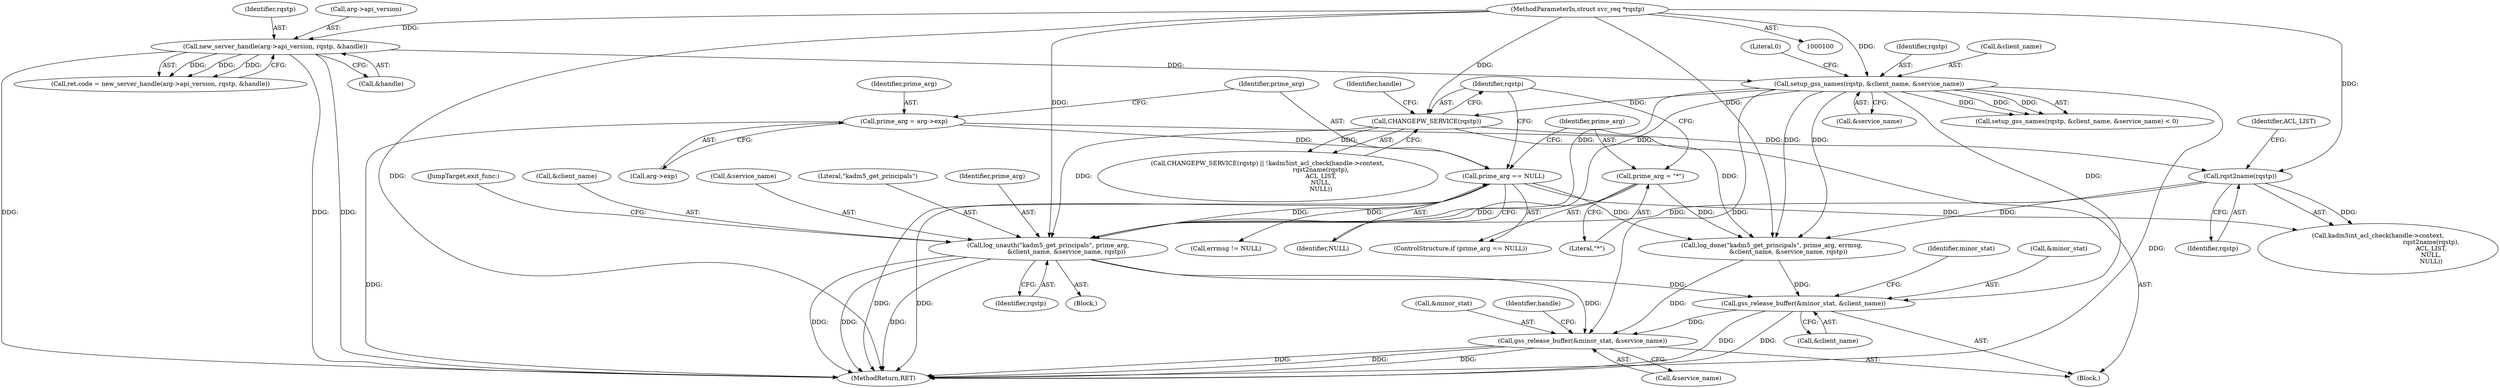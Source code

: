 digraph "0_krb5_83ed75feba32e46f736fcce0d96a0445f29b96c2_11@pointer" {
"1000202" [label="(Call,log_unauth(\"kadm5_get_principals\", prime_arg,\n                   &client_name, &service_name, rqstp))"];
"1000179" [label="(Call,prime_arg = \"*\")"];
"1000176" [label="(Call,prime_arg == NULL)"];
"1000170" [label="(Call,prime_arg = arg->exp)"];
"1000156" [label="(Call,setup_gss_names(rqstp, &client_name, &service_name))"];
"1000129" [label="(Call,new_server_handle(arg->api_version, rqstp, &handle))"];
"1000102" [label="(MethodParameterIn,struct svc_req *rqstp)"];
"1000184" [label="(Call,CHANGEPW_SERVICE(rqstp))"];
"1000191" [label="(Call,rqst2name(rqstp))"];
"1000265" [label="(Call,gss_release_buffer(&minor_stat, &client_name))"];
"1000270" [label="(Call,gss_release_buffer(&minor_stat, &service_name))"];
"1000268" [label="(Call,&client_name)"];
"1000130" [label="(Call,arg->api_version)"];
"1000265" [label="(Call,gss_release_buffer(&minor_stat, &client_name))"];
"1000184" [label="(Call,CHANGEPW_SERVICE(rqstp))"];
"1000189" [label="(Identifier,handle)"];
"1000125" [label="(Call,ret.code = new_server_handle(arg->api_version, rqstp, &handle))"];
"1000102" [label="(MethodParameterIn,struct svc_req *rqstp)"];
"1000204" [label="(Identifier,prime_arg)"];
"1000170" [label="(Call,prime_arg = arg->exp)"];
"1000179" [label="(Call,prime_arg = \"*\")"];
"1000157" [label="(Identifier,rqstp)"];
"1000264" [label="(JumpTarget,exit_func:)"];
"1000180" [label="(Identifier,prime_arg)"];
"1000266" [label="(Call,&minor_stat)"];
"1000196" [label="(Block,)"];
"1000270" [label="(Call,gss_release_buffer(&minor_stat, &service_name))"];
"1000205" [label="(Call,&client_name)"];
"1000256" [label="(Call,errmsg != NULL)"];
"1000133" [label="(Identifier,rqstp)"];
"1000207" [label="(Call,&service_name)"];
"1000178" [label="(Identifier,NULL)"];
"1000193" [label="(Identifier,ACL_LIST)"];
"1000276" [label="(Identifier,handle)"];
"1000191" [label="(Call,rqst2name(rqstp))"];
"1000129" [label="(Call,new_server_handle(arg->api_version, rqstp, &handle))"];
"1000176" [label="(Call,prime_arg == NULL)"];
"1000156" [label="(Call,setup_gss_names(rqstp, &client_name, &service_name))"];
"1000187" [label="(Call,kadm5int_acl_check(handle->context,\n                                                       rqst2name(rqstp),\n                                                       ACL_LIST,\n                                                       NULL,\n                                                       NULL))"];
"1000272" [label="(Identifier,minor_stat)"];
"1000246" [label="(Call,log_done(\"kadm5_get_principals\", prime_arg, errmsg,\n                 &client_name, &service_name, rqstp))"];
"1000175" [label="(ControlStructure,if (prime_arg == NULL))"];
"1000172" [label="(Call,arg->exp)"];
"1000192" [label="(Identifier,rqstp)"];
"1000183" [label="(Call,CHANGEPW_SERVICE(rqstp) || !kadm5int_acl_check(handle->context,\n                                                       rqst2name(rqstp),\n                                                       ACL_LIST,\n                                                       NULL,\n                                                       NULL))"];
"1000158" [label="(Call,&client_name)"];
"1000273" [label="(Call,&service_name)"];
"1000280" [label="(MethodReturn,RET)"];
"1000185" [label="(Identifier,rqstp)"];
"1000181" [label="(Literal,\"*\")"];
"1000203" [label="(Literal,\"kadm5_get_principals\")"];
"1000177" [label="(Identifier,prime_arg)"];
"1000134" [label="(Call,&handle)"];
"1000209" [label="(Identifier,rqstp)"];
"1000271" [label="(Call,&minor_stat)"];
"1000155" [label="(Call,setup_gss_names(rqstp, &client_name, &service_name) < 0)"];
"1000202" [label="(Call,log_unauth(\"kadm5_get_principals\", prime_arg,\n                   &client_name, &service_name, rqstp))"];
"1000171" [label="(Identifier,prime_arg)"];
"1000103" [label="(Block,)"];
"1000160" [label="(Call,&service_name)"];
"1000162" [label="(Literal,0)"];
"1000202" -> "1000196"  [label="AST: "];
"1000202" -> "1000209"  [label="CFG: "];
"1000203" -> "1000202"  [label="AST: "];
"1000204" -> "1000202"  [label="AST: "];
"1000205" -> "1000202"  [label="AST: "];
"1000207" -> "1000202"  [label="AST: "];
"1000209" -> "1000202"  [label="AST: "];
"1000264" -> "1000202"  [label="CFG: "];
"1000202" -> "1000280"  [label="DDG: "];
"1000202" -> "1000280"  [label="DDG: "];
"1000202" -> "1000280"  [label="DDG: "];
"1000179" -> "1000202"  [label="DDG: "];
"1000176" -> "1000202"  [label="DDG: "];
"1000156" -> "1000202"  [label="DDG: "];
"1000156" -> "1000202"  [label="DDG: "];
"1000184" -> "1000202"  [label="DDG: "];
"1000191" -> "1000202"  [label="DDG: "];
"1000102" -> "1000202"  [label="DDG: "];
"1000202" -> "1000265"  [label="DDG: "];
"1000202" -> "1000270"  [label="DDG: "];
"1000179" -> "1000175"  [label="AST: "];
"1000179" -> "1000181"  [label="CFG: "];
"1000180" -> "1000179"  [label="AST: "];
"1000181" -> "1000179"  [label="AST: "];
"1000185" -> "1000179"  [label="CFG: "];
"1000179" -> "1000246"  [label="DDG: "];
"1000176" -> "1000175"  [label="AST: "];
"1000176" -> "1000178"  [label="CFG: "];
"1000177" -> "1000176"  [label="AST: "];
"1000178" -> "1000176"  [label="AST: "];
"1000180" -> "1000176"  [label="CFG: "];
"1000185" -> "1000176"  [label="CFG: "];
"1000176" -> "1000280"  [label="DDG: "];
"1000176" -> "1000280"  [label="DDG: "];
"1000170" -> "1000176"  [label="DDG: "];
"1000176" -> "1000187"  [label="DDG: "];
"1000176" -> "1000246"  [label="DDG: "];
"1000176" -> "1000256"  [label="DDG: "];
"1000170" -> "1000103"  [label="AST: "];
"1000170" -> "1000172"  [label="CFG: "];
"1000171" -> "1000170"  [label="AST: "];
"1000172" -> "1000170"  [label="AST: "];
"1000177" -> "1000170"  [label="CFG: "];
"1000170" -> "1000280"  [label="DDG: "];
"1000156" -> "1000155"  [label="AST: "];
"1000156" -> "1000160"  [label="CFG: "];
"1000157" -> "1000156"  [label="AST: "];
"1000158" -> "1000156"  [label="AST: "];
"1000160" -> "1000156"  [label="AST: "];
"1000162" -> "1000156"  [label="CFG: "];
"1000156" -> "1000280"  [label="DDG: "];
"1000156" -> "1000155"  [label="DDG: "];
"1000156" -> "1000155"  [label="DDG: "];
"1000156" -> "1000155"  [label="DDG: "];
"1000129" -> "1000156"  [label="DDG: "];
"1000102" -> "1000156"  [label="DDG: "];
"1000156" -> "1000184"  [label="DDG: "];
"1000156" -> "1000246"  [label="DDG: "];
"1000156" -> "1000246"  [label="DDG: "];
"1000156" -> "1000265"  [label="DDG: "];
"1000156" -> "1000270"  [label="DDG: "];
"1000129" -> "1000125"  [label="AST: "];
"1000129" -> "1000134"  [label="CFG: "];
"1000130" -> "1000129"  [label="AST: "];
"1000133" -> "1000129"  [label="AST: "];
"1000134" -> "1000129"  [label="AST: "];
"1000125" -> "1000129"  [label="CFG: "];
"1000129" -> "1000280"  [label="DDG: "];
"1000129" -> "1000280"  [label="DDG: "];
"1000129" -> "1000280"  [label="DDG: "];
"1000129" -> "1000125"  [label="DDG: "];
"1000129" -> "1000125"  [label="DDG: "];
"1000129" -> "1000125"  [label="DDG: "];
"1000102" -> "1000129"  [label="DDG: "];
"1000102" -> "1000100"  [label="AST: "];
"1000102" -> "1000280"  [label="DDG: "];
"1000102" -> "1000184"  [label="DDG: "];
"1000102" -> "1000191"  [label="DDG: "];
"1000102" -> "1000246"  [label="DDG: "];
"1000184" -> "1000183"  [label="AST: "];
"1000184" -> "1000185"  [label="CFG: "];
"1000185" -> "1000184"  [label="AST: "];
"1000189" -> "1000184"  [label="CFG: "];
"1000183" -> "1000184"  [label="CFG: "];
"1000184" -> "1000183"  [label="DDG: "];
"1000184" -> "1000191"  [label="DDG: "];
"1000184" -> "1000246"  [label="DDG: "];
"1000191" -> "1000187"  [label="AST: "];
"1000191" -> "1000192"  [label="CFG: "];
"1000192" -> "1000191"  [label="AST: "];
"1000193" -> "1000191"  [label="CFG: "];
"1000191" -> "1000187"  [label="DDG: "];
"1000191" -> "1000246"  [label="DDG: "];
"1000265" -> "1000103"  [label="AST: "];
"1000265" -> "1000268"  [label="CFG: "];
"1000266" -> "1000265"  [label="AST: "];
"1000268" -> "1000265"  [label="AST: "];
"1000272" -> "1000265"  [label="CFG: "];
"1000265" -> "1000280"  [label="DDG: "];
"1000265" -> "1000280"  [label="DDG: "];
"1000246" -> "1000265"  [label="DDG: "];
"1000265" -> "1000270"  [label="DDG: "];
"1000270" -> "1000103"  [label="AST: "];
"1000270" -> "1000273"  [label="CFG: "];
"1000271" -> "1000270"  [label="AST: "];
"1000273" -> "1000270"  [label="AST: "];
"1000276" -> "1000270"  [label="CFG: "];
"1000270" -> "1000280"  [label="DDG: "];
"1000270" -> "1000280"  [label="DDG: "];
"1000270" -> "1000280"  [label="DDG: "];
"1000246" -> "1000270"  [label="DDG: "];
}
